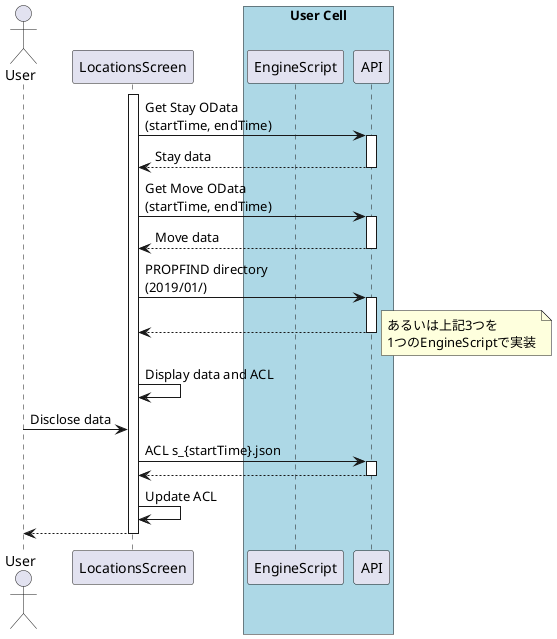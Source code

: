 @startuml LocationsScreen

actor User
participant LocationsScreen

box "User Cell" #LightBlue
  participant EngineScript
  participant API
end box

activate LocationsScreen
  LocationsScreen -> API : Get Stay OData\n(startTime, endTime)
  activate API
  LocationsScreen <-- API : Stay data
  deactivate API
  LocationsScreen -> API : Get Move OData\n(startTime, endTime)
  activate API
  LocationsScreen <-- API : Move data
  deactivate API
  LocationsScreen -> API : PROPFIND directory\n(2019/01/)
  activate API
  LocationsScreen <-- API
  deactivate API
  note right: あるいは上記3つを\n1つのEngineScriptで実装
  LocationsScreen -> LocationsScreen : Display data and ACL

User -> LocationsScreen : Disclose data
  LocationsScreen -> API : ACL s_{startTime}.json
  activate API
  LocationsScreen <-- API
  deactivate API
  LocationsScreen -> LocationsScreen : Update ACL
User <-- LocationsScreen
deactivate LocationsScreen

@enduml